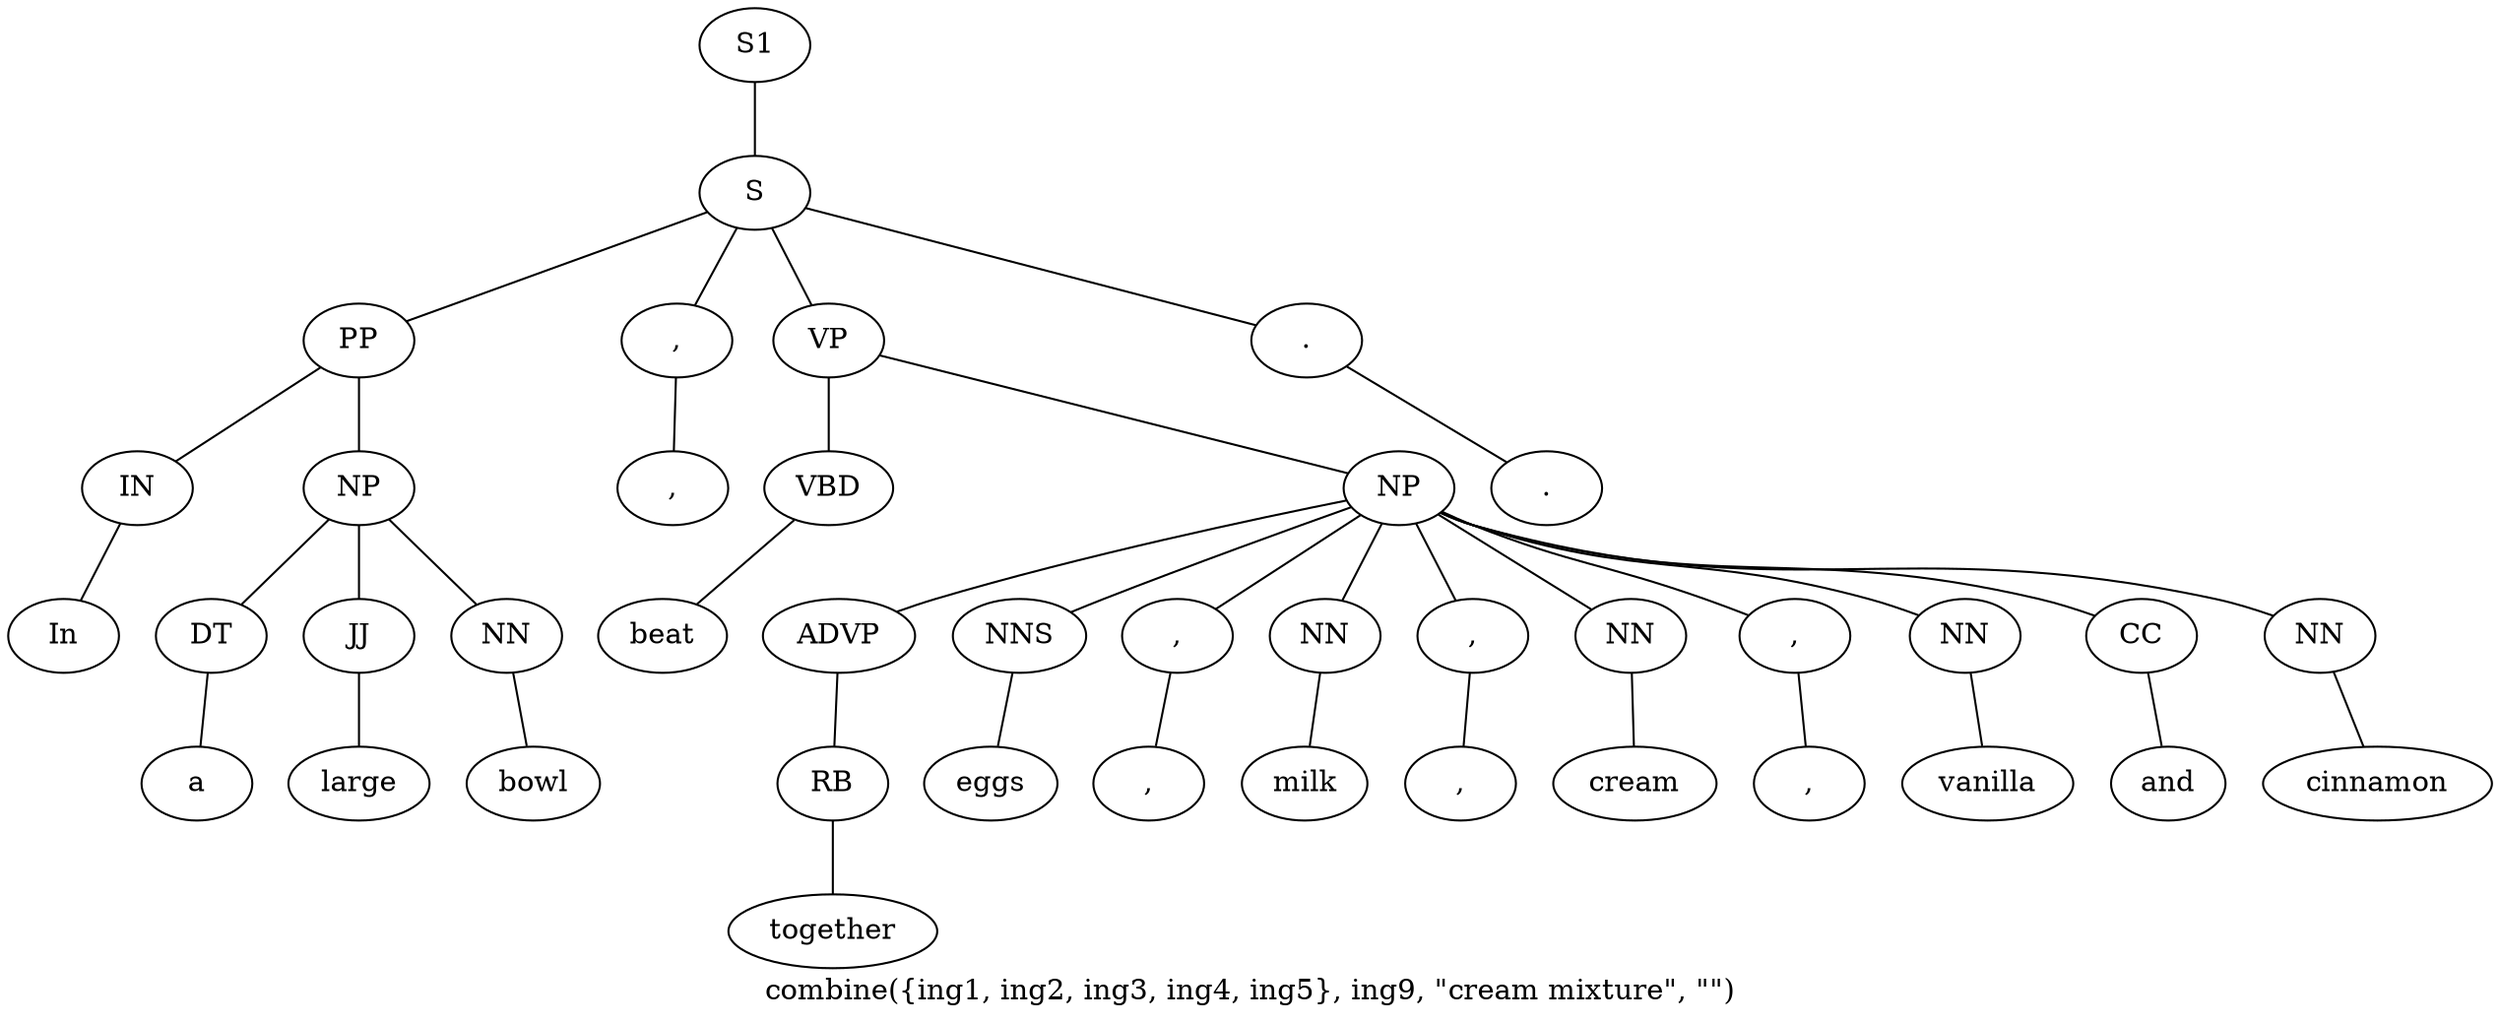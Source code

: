 graph SyntaxGraph {
	label = "combine({ing1, ing2, ing3, ing4, ing5}, ing9, \"cream mixture\", \"\")";
	Node0 [label="S1"];
	Node1 [label="S"];
	Node2 [label="PP"];
	Node3 [label="IN"];
	Node4 [label="In"];
	Node5 [label="NP"];
	Node6 [label="DT"];
	Node7 [label="a"];
	Node8 [label="JJ"];
	Node9 [label="large"];
	Node10 [label="NN"];
	Node11 [label="bowl"];
	Node12 [label=","];
	Node13 [label=","];
	Node14 [label="VP"];
	Node15 [label="VBD"];
	Node16 [label="beat"];
	Node17 [label="NP"];
	Node18 [label="ADVP"];
	Node19 [label="RB"];
	Node20 [label="together"];
	Node21 [label="NNS"];
	Node22 [label="eggs"];
	Node23 [label=","];
	Node24 [label=","];
	Node25 [label="NN"];
	Node26 [label="milk"];
	Node27 [label=","];
	Node28 [label=","];
	Node29 [label="NN"];
	Node30 [label="cream"];
	Node31 [label=","];
	Node32 [label=","];
	Node33 [label="NN"];
	Node34 [label="vanilla"];
	Node35 [label="CC"];
	Node36 [label="and"];
	Node37 [label="NN"];
	Node38 [label="cinnamon"];
	Node39 [label="."];
	Node40 [label="."];

	Node0 -- Node1;
	Node1 -- Node2;
	Node1 -- Node12;
	Node1 -- Node14;
	Node1 -- Node39;
	Node2 -- Node3;
	Node2 -- Node5;
	Node3 -- Node4;
	Node5 -- Node6;
	Node5 -- Node8;
	Node5 -- Node10;
	Node6 -- Node7;
	Node8 -- Node9;
	Node10 -- Node11;
	Node12 -- Node13;
	Node14 -- Node15;
	Node14 -- Node17;
	Node15 -- Node16;
	Node17 -- Node18;
	Node17 -- Node21;
	Node17 -- Node23;
	Node17 -- Node25;
	Node17 -- Node27;
	Node17 -- Node29;
	Node17 -- Node31;
	Node17 -- Node33;
	Node17 -- Node35;
	Node17 -- Node37;
	Node18 -- Node19;
	Node19 -- Node20;
	Node21 -- Node22;
	Node23 -- Node24;
	Node25 -- Node26;
	Node27 -- Node28;
	Node29 -- Node30;
	Node31 -- Node32;
	Node33 -- Node34;
	Node35 -- Node36;
	Node37 -- Node38;
	Node39 -- Node40;
}